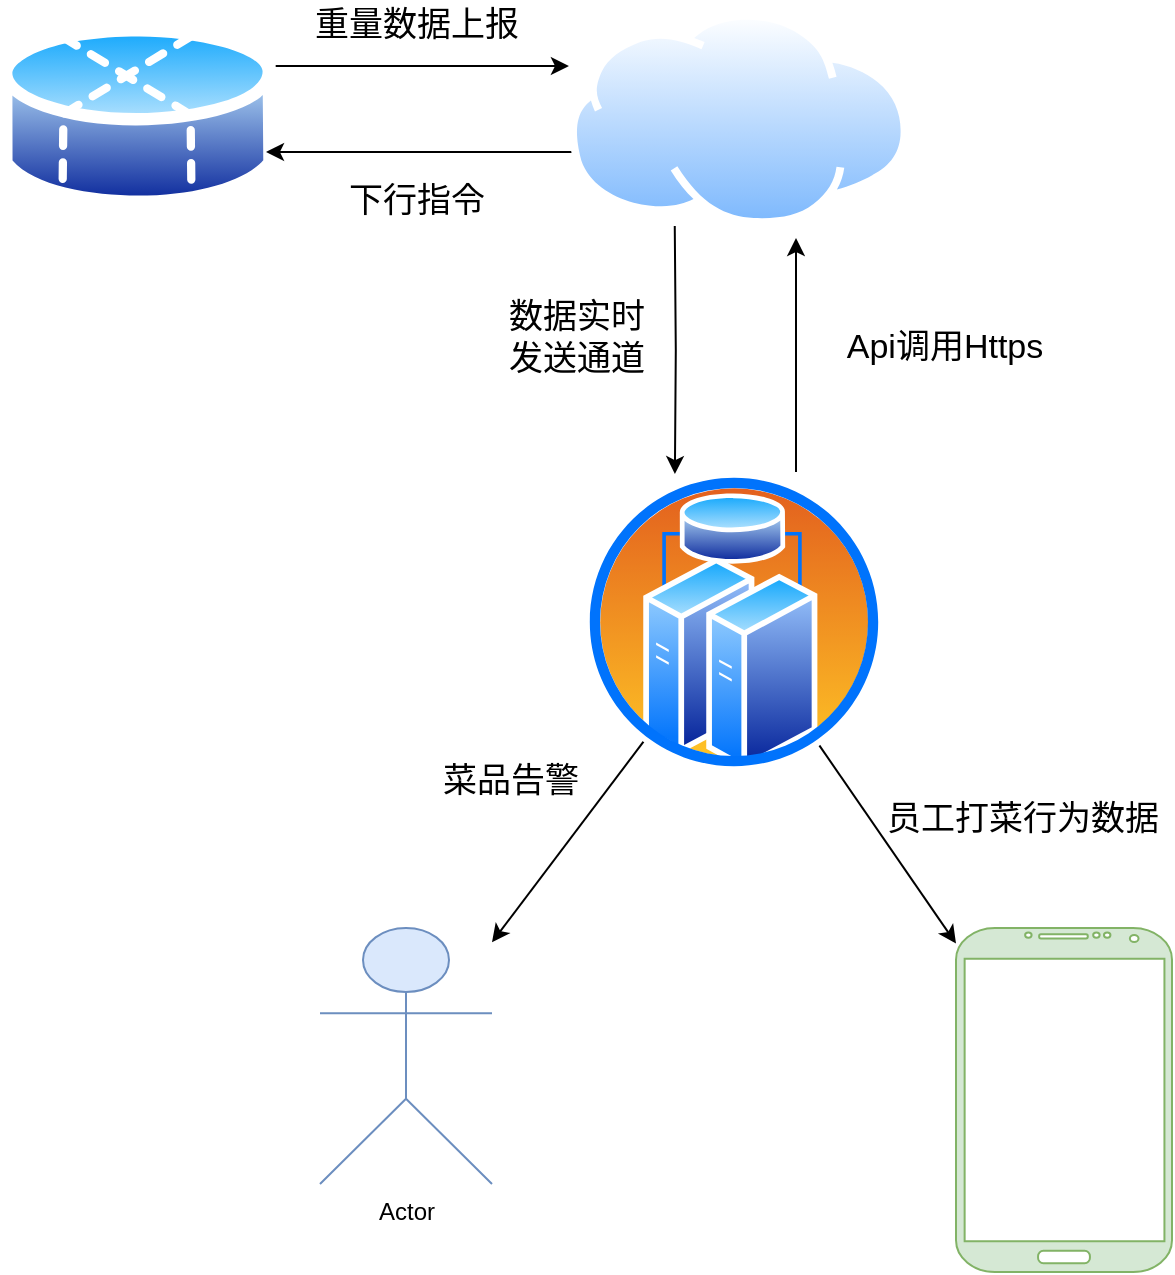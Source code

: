 <mxfile version="16.0.0" type="github">
  <diagram id="lS__tn-EDcYkHJAh8nmP" name="第 1 页">
    <mxGraphModel dx="1426" dy="769" grid="0" gridSize="10" guides="1" tooltips="1" connect="1" arrows="1" fold="1" page="1" pageScale="1" pageWidth="827" pageHeight="1169" math="0" shadow="0">
      <root>
        <mxCell id="0" />
        <mxCell id="1" parent="0" />
        <mxCell id="i9iX3933UqDzT1ooHTSr-12" style="edgeStyle=orthogonalEdgeStyle;rounded=0;orthogonalLoop=1;jettySize=auto;html=1;entryX=0;entryY=0.5;entryDx=0;entryDy=0;" edge="1" parent="1">
          <mxGeometry relative="1" as="geometry">
            <mxPoint x="191.84" y="194" as="sourcePoint" />
            <mxPoint x="338.46" y="194" as="targetPoint" />
          </mxGeometry>
        </mxCell>
        <mxCell id="i9iX3933UqDzT1ooHTSr-3" value="" style="aspect=fixed;perimeter=ellipsePerimeter;html=1;align=center;shadow=0;dashed=0;spacingTop=3;image;image=img/lib/active_directory/database_partition_4.svg;" vertex="1" parent="1">
          <mxGeometry x="54" y="168" width="137.84" height="102" as="geometry" />
        </mxCell>
        <mxCell id="i9iX3933UqDzT1ooHTSr-19" style="edgeStyle=orthogonalEdgeStyle;rounded=0;orthogonalLoop=1;jettySize=auto;html=1;fontSize=17;" edge="1" parent="1">
          <mxGeometry relative="1" as="geometry">
            <mxPoint x="452" y="280" as="targetPoint" />
            <mxPoint x="452" y="397" as="sourcePoint" />
          </mxGeometry>
        </mxCell>
        <mxCell id="i9iX3933UqDzT1ooHTSr-22" style="rounded=0;orthogonalLoop=1;jettySize=auto;html=1;fontSize=17;" edge="1" parent="1" source="i9iX3933UqDzT1ooHTSr-6" target="i9iX3933UqDzT1ooHTSr-10">
          <mxGeometry relative="1" as="geometry" />
        </mxCell>
        <mxCell id="i9iX3933UqDzT1ooHTSr-24" style="edgeStyle=none;rounded=0;orthogonalLoop=1;jettySize=auto;html=1;fontSize=17;" edge="1" parent="1" source="i9iX3933UqDzT1ooHTSr-6" target="i9iX3933UqDzT1ooHTSr-7">
          <mxGeometry relative="1" as="geometry" />
        </mxCell>
        <mxCell id="i9iX3933UqDzT1ooHTSr-6" value="" style="aspect=fixed;perimeter=ellipsePerimeter;html=1;align=center;shadow=0;dashed=0;spacingTop=3;image;image=img/lib/active_directory/cluster_server.svg;" vertex="1" parent="1">
          <mxGeometry x="346" y="397" width="150" height="150" as="geometry" />
        </mxCell>
        <mxCell id="i9iX3933UqDzT1ooHTSr-7" value="" style="verticalLabelPosition=bottom;verticalAlign=top;html=1;shadow=0;dashed=0;strokeWidth=1;shape=mxgraph.android.phone2;strokeColor=#82b366;fillColor=#d5e8d4;" vertex="1" parent="1">
          <mxGeometry x="532" y="625" width="108" height="172" as="geometry" />
        </mxCell>
        <mxCell id="i9iX3933UqDzT1ooHTSr-10" value="Actor" style="shape=umlActor;verticalLabelPosition=bottom;verticalAlign=top;html=1;fillColor=#dae8fc;strokeColor=#6c8ebf;" vertex="1" parent="1">
          <mxGeometry x="214" y="625" width="86" height="128" as="geometry" />
        </mxCell>
        <mxCell id="i9iX3933UqDzT1ooHTSr-13" style="edgeStyle=orthogonalEdgeStyle;rounded=0;orthogonalLoop=1;jettySize=auto;html=1;" edge="1" parent="1" source="i9iX3933UqDzT1ooHTSr-11">
          <mxGeometry relative="1" as="geometry">
            <mxPoint x="187" y="237" as="targetPoint" />
            <Array as="points">
              <mxPoint x="192" y="237" />
            </Array>
          </mxGeometry>
        </mxCell>
        <mxCell id="i9iX3933UqDzT1ooHTSr-18" style="edgeStyle=orthogonalEdgeStyle;rounded=0;orthogonalLoop=1;jettySize=auto;html=1;fontSize=17;entryX=0.303;entryY=0.007;entryDx=0;entryDy=0;entryPerimeter=0;" edge="1" parent="1" target="i9iX3933UqDzT1ooHTSr-6">
          <mxGeometry relative="1" as="geometry">
            <mxPoint x="391.38" y="383" as="targetPoint" />
            <mxPoint x="391.38" y="274" as="sourcePoint" />
          </mxGeometry>
        </mxCell>
        <mxCell id="i9iX3933UqDzT1ooHTSr-11" value="" style="aspect=fixed;perimeter=ellipsePerimeter;html=1;align=center;shadow=0;dashed=0;spacingTop=3;image;image=img/lib/active_directory/internet_cloud.svg;" vertex="1" parent="1">
          <mxGeometry x="338.46" y="167" width="169.84" height="107" as="geometry" />
        </mxCell>
        <mxCell id="i9iX3933UqDzT1ooHTSr-14" value="&lt;font style=&quot;font-size: 17px&quot;&gt;重量数据上报&lt;/font&gt;" style="text;html=1;strokeColor=none;fillColor=none;align=center;verticalAlign=middle;whiteSpace=wrap;rounded=0;" vertex="1" parent="1">
          <mxGeometry x="207" y="161" width="111" height="26" as="geometry" />
        </mxCell>
        <mxCell id="i9iX3933UqDzT1ooHTSr-15" value="&lt;font style=&quot;font-size: 17px&quot;&gt;下行指令&lt;/font&gt;" style="text;html=1;strokeColor=none;fillColor=none;align=center;verticalAlign=middle;whiteSpace=wrap;rounded=0;" vertex="1" parent="1">
          <mxGeometry x="207" y="249" width="111" height="26" as="geometry" />
        </mxCell>
        <mxCell id="i9iX3933UqDzT1ooHTSr-20" value="&lt;span style=&quot;font-size: 17px&quot;&gt;Api调用Https&lt;/span&gt;" style="text;html=1;strokeColor=none;fillColor=none;align=center;verticalAlign=middle;whiteSpace=wrap;rounded=0;rotation=0;" vertex="1" parent="1">
          <mxGeometry x="469" y="314" width="115" height="41" as="geometry" />
        </mxCell>
        <mxCell id="i9iX3933UqDzT1ooHTSr-21" value="&lt;span style=&quot;font-size: 17px&quot;&gt;数据实时发送通道&lt;/span&gt;" style="text;html=1;strokeColor=none;fillColor=none;align=center;verticalAlign=middle;whiteSpace=wrap;rounded=0;rotation=0;" vertex="1" parent="1">
          <mxGeometry x="301" y="314" width="83" height="32" as="geometry" />
        </mxCell>
        <mxCell id="i9iX3933UqDzT1ooHTSr-23" value="&lt;span style=&quot;font-size: 17px&quot;&gt;菜品告警&lt;br&gt;&lt;/span&gt;" style="text;html=1;strokeColor=none;fillColor=none;align=center;verticalAlign=middle;whiteSpace=wrap;rounded=0;rotation=0;" vertex="1" parent="1">
          <mxGeometry x="268.46" y="536" width="83" height="32" as="geometry" />
        </mxCell>
        <mxCell id="i9iX3933UqDzT1ooHTSr-25" value="&lt;span style=&quot;font-size: 17px&quot;&gt;员工打菜行为数据&lt;br&gt;&lt;/span&gt;" style="text;html=1;strokeColor=none;fillColor=none;align=center;verticalAlign=middle;whiteSpace=wrap;rounded=0;rotation=0;" vertex="1" parent="1">
          <mxGeometry x="491" y="556" width="149" height="30" as="geometry" />
        </mxCell>
      </root>
    </mxGraphModel>
  </diagram>
</mxfile>
